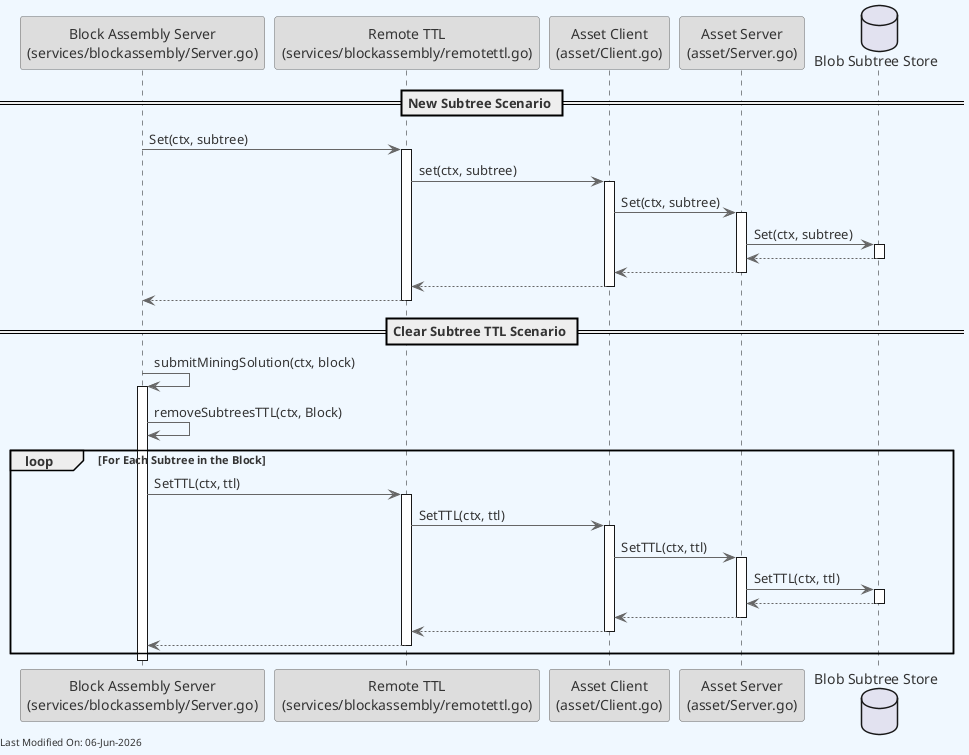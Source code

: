 @startuml
skinparam backgroundColor #F0F8FF
skinparam defaultFontColor #333333
skinparam arrowColor #666666

' Define borders for all elements
skinparam entity {
  BorderColor #666666
  BackgroundColor #DDDDDD
}

skinparam control {
  BorderColor #666666
  BackgroundColor #DDDDDD
}

skinparam participant {
  BorderColor #666666
  BackgroundColor #DDDDDD
}



participant "Block Assembly Server\n(services/blockassembly/Server.go)" as BlockAssemblyServer
participant "Remote TTL\n(services/blockassembly/remotettl.go)" as RemoteTTL
participant "Asset Client\n(asset/Client.go)" as AssetClient
participant "Asset Server\n(asset/Server.go)" as AssetServer
database "Blob Subtree Store" as BlobStore

== New Subtree Scenario ==
BlockAssemblyServer -> RemoteTTL : Set(ctx, subtree)
activate RemoteTTL
RemoteTTL -> AssetClient : set(ctx, subtree)
activate AssetClient
AssetClient -> AssetServer : Set(ctx, subtree)
activate AssetServer
AssetServer -> BlobStore : Set(ctx, subtree)
activate BlobStore
BlobStore --> AssetServer
deactivate BlobStore
AssetServer --> AssetClient
deactivate AssetServer
AssetClient --> RemoteTTL
deactivate AssetClient
RemoteTTL --> BlockAssemblyServer
deactivate RemoteTTL

== Clear Subtree TTL Scenario ==
BlockAssemblyServer -> BlockAssemblyServer : submitMiningSolution(ctx, block)
activate BlockAssemblyServer
BlockAssemblyServer -> BlockAssemblyServer : removeSubtreesTTL(ctx, Block)
loop For Each Subtree in the Block
    BlockAssemblyServer -> RemoteTTL : SetTTL(ctx, ttl)
    activate RemoteTTL
    RemoteTTL -> AssetClient : SetTTL(ctx, ttl)
    activate AssetClient
    AssetClient -> AssetServer : SetTTL(ctx, ttl)
    activate AssetServer
    AssetServer -> BlobStore : SetTTL(ctx, ttl)
    activate BlobStore
    BlobStore --> AssetServer
    deactivate BlobStore
    AssetServer --> AssetClient
    deactivate AssetServer
    AssetClient --> RemoteTTL
    deactivate AssetClient
    RemoteTTL --> BlockAssemblyServer
    deactivate RemoteTTL
end
deactivate BlockAssemblyServer

left footer Last Modified On: %date("dd-MMM-yyyy")

@enduml
